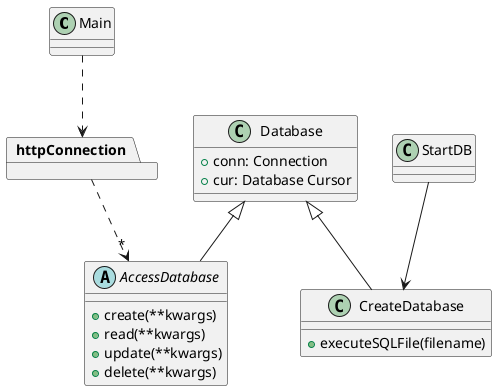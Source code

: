 @startuml
allowmixing

class Main

package httpConnection

Main ..> httpConnection

class Database{
 + conn: Connection
 + cur: Database Cursor
}

class CreateDatabase extends Database {
 + executeSQLFile(filename)
}

abstract class AccessDatabase extends Database{
 + create(**kwargs)
 + read(**kwargs)
 + update(**kwargs)
 + delete(**kwargs)
}


httpConnection ..>"*" AccessDatabase
StartDB --> CreateDatabase
@enduml